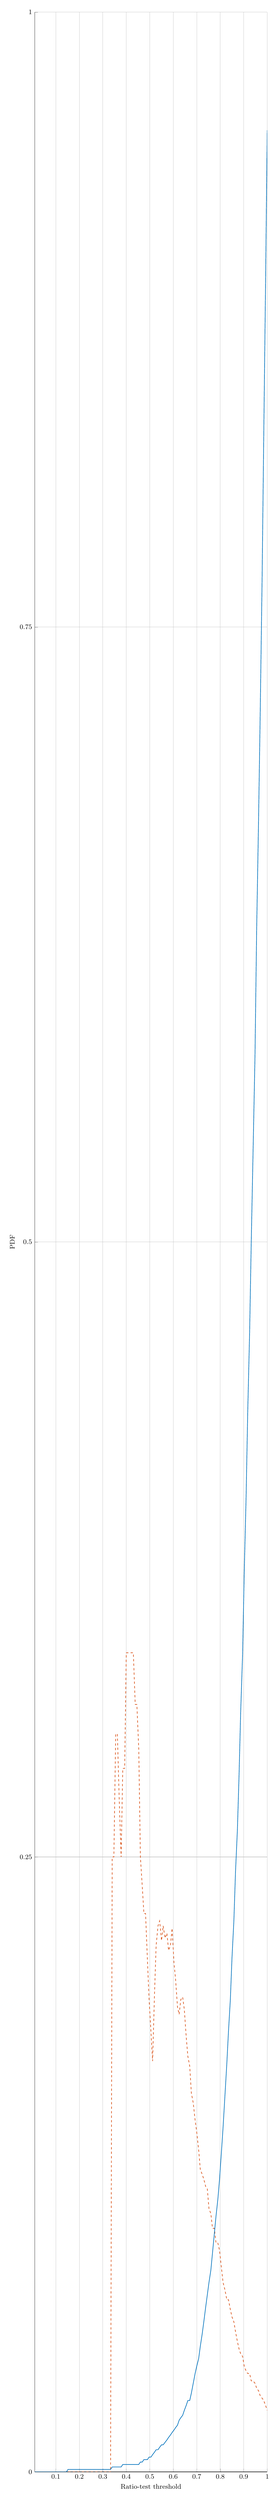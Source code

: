 % This file was created by matlab2tikz.
%
%The latest updates can be retrieved from
%  http://www.mathworks.com/matlabcentral/fileexchange/22022-matlab2tikz-matlab2tikz
%where you can also make suggestions and rate matlab2tikz.
%
\definecolor{mycolor1}{rgb}{0.0,0.447,0.741}%
\definecolor{mycolor2}{rgb}{0.85,0.325,0.098}%
%
\begin{tikzpicture}

\begin{axis}[%
width=.9\linewidth,
height=.2\textheight,
%at={(1.166in,0.481in)},
scale only axis,
grid = major,
unbounded coords=jump,
xmin=0.01,
xmax=1,
xlabel style={font=\color{white!15!black}},
xlabel={Ratio-test threshold},
ymin=0,
ymax=1,
ytick={ 0, 0.25, 0.5 , 0.75, 1},
ylabel style={font=\color{white!15!black}},
ylabel={PDF},
ylabel near ticks,
label style={font=\small},
tick label style={font=\small},
axis background/.style={fill=white},
axis x line*=bottom,
axis y line*=left,
%scale=\figurescale
]
\addplot [color=mycolor2, thick, dashed, forget plot]
  table[row sep=crcr]{%
0.01	nan\\
0.018	nan\\
0.025	nan\\
0.033	nan\\
0.04	nan\\
0.048	nan\\
0.055	nan\\
0.062	nan\\
0.07	nan\\
0.077	nan\\
0.085	nan\\
0.092	nan\\
0.1	nan\\
0.107	nan\\
0.115	0\\
0.122	0\\
0.13	0\\
0.138	0\\
0.145	0\\
0.152	0\\
0.16	0\\
0.168	0\\
0.175	0\\
0.182	0\\
0.19	0\\
0.198	0\\
0.205	0\\
0.212	0\\
0.22	0\\
0.228	0\\
0.235	0\\
0.242	0\\
0.25	0\\
0.258	0\\
0.265	0\\
0.273	0\\
0.28	0\\
0.287	0\\
0.295	0\\
0.302	0\\
0.31	0\\
0.318	0\\
0.325	0\\
0.333	0\\
0.34	0.25\\
0.347	0.25\\
0.355	0.3\\
0.362	0.3\\
0.37	0.273\\
0.378	0.25\\
0.385	0.286\\
0.393	0.286\\
0.4	0.333\\
0.407	0.333\\
0.415	0.333\\
0.422	0.333\\
0.43	0.333\\
0.438	0.312\\
0.445	0.312\\
0.453	0.294\\
0.46	0.25\\
0.468	0.238\\
0.475	0.227\\
0.482	0.227\\
0.49	0.208\\
0.497	0.192\\
0.505	0.179\\
0.512	0.167\\
0.52	0.194\\
0.527	0.214\\
0.535	0.222\\
0.542	0.224\\
0.55	0.216\\
0.557	0.222\\
0.565	0.217\\
0.573	0.219\\
0.58	0.212\\
0.588	0.214\\
0.595	0.221\\
0.603	0.207\\
0.61	0.2\\
0.618	0.189\\
0.625	0.186\\
0.632	0.192\\
0.64	0.193\\
0.647	0.188\\
0.655	0.177\\
0.662	0.169\\
0.67	0.165\\
0.677	0.154\\
0.685	0.15\\
0.693	0.143\\
0.7	0.138\\
0.708	0.131\\
0.715	0.123\\
0.723	0.121\\
0.73	0.119\\
0.738	0.116\\
0.745	0.115\\
0.752	0.107\\
0.76	0.105\\
0.767	0.099\\
0.775	0.099\\
0.782	0.093\\
0.79	0.093\\
0.797	0.09\\
0.805	0.083\\
0.812	0.077\\
0.82	0.074\\
0.828	0.07\\
0.835	0.07\\
0.843	0.066\\
0.85	0.063\\
0.858	0.061\\
0.865	0.057\\
0.873	0.053\\
0.88	0.05\\
0.887	0.048\\
0.895	0.047\\
0.902	0.043\\
0.91	0.041\\
0.917	0.04\\
0.925	0.04\\
0.932	0.037\\
0.94	0.037\\
0.948	0.036\\
0.955	0.034\\
0.963	0.033\\
0.97	0.031\\
0.978	0.03\\
0.985	0.029\\
0.993	0.027\\
1	0.025\\
};
\addplot [color=mycolor1, thick, forget plot]
  table[row sep=crcr]{%
0.01	0\\
0.018	0\\
0.025	0\\
0.033	0\\
0.04	0\\
0.048	0\\
0.055	0\\
0.062	0\\
0.07	0\\
0.077	0\\
0.085	0\\
0.092	0\\
0.1	0\\
0.107	0\\
0.115	0.0\\
0.122	0.0\\
0.13	0.0\\
0.138	0.0\\
0.145	0.0\\
0.152	0.001\\
0.16	0.001\\
0.168	0.001\\
0.175	0.001\\
0.182	0.001\\
0.19	0.001\\
0.198	0.001\\
0.205	0.001\\
0.212	0.001\\
0.22	0.001\\
0.228	0.001\\
0.235	0.001\\
0.242	0.001\\
0.25	0.001\\
0.258	0.001\\
0.265	0.001\\
0.273	0.001\\
0.28	0.001\\
0.287	0.001\\
0.295	0.001\\
0.302	0.001\\
0.31	0.001\\
0.318	0.001\\
0.325	0.001\\
0.333	0.001\\
0.34	0.002\\
0.347	0.002\\
0.355	0.002\\
0.362	0.002\\
0.37	0.002\\
0.378	0.002\\
0.385	0.003\\
0.393	0.003\\
0.4	0.003\\
0.407	0.003\\
0.415	0.003\\
0.422	0.003\\
0.43	0.003\\
0.438	0.003\\
0.445	0.003\\
0.453	0.003\\
0.46	0.004\\
0.468	0.004\\
0.475	0.005\\
0.482	0.005\\
0.49	0.005\\
0.497	0.006\\
0.505	0.006\\
0.512	0.007\\
0.52	0.008\\
0.527	0.009\\
0.535	0.009\\
0.542	0.01\\
0.55	0.011\\
0.557	0.011\\
0.565	0.012\\
0.573	0.013\\
0.58	0.014\\
0.588	0.015\\
0.595	0.016\\
0.603	0.017\\
0.61	0.018\\
0.618	0.019\\
0.625	0.021\\
0.632	0.022\\
0.64	0.023\\
0.647	0.025\\
0.655	0.027\\
0.662	0.029\\
0.67	0.029\\
0.677	0.032\\
0.685	0.036\\
0.693	0.04\\
0.7	0.043\\
0.708	0.046\\
0.715	0.051\\
0.723	0.056\\
0.73	0.061\\
0.738	0.067\\
0.745	0.072\\
0.752	0.077\\
0.76	0.082\\
0.767	0.089\\
0.775	0.097\\
0.782	0.104\\
0.79	0.111\\
0.797	0.119\\
0.805	0.13\\
0.812	0.14\\
0.82	0.153\\
0.828	0.166\\
0.835	0.179\\
0.843	0.192\\
0.85	0.209\\
0.858	0.224\\
0.865	0.244\\
0.873	0.261\\
0.88	0.283\\
0.887	0.309\\
0.895	0.332\\
0.902	0.365\\
0.91	0.396\\
0.917	0.431\\
0.925	0.463\\
0.932	0.5\\
0.94	0.538\\
0.948	0.576\\
0.955	0.627\\
0.963	0.671\\
0.97	0.714\\
0.978	0.768\\
0.985	0.826\\
0.993	0.89\\
1	0.952\\
};
\end{axis}
\end{tikzpicture}%